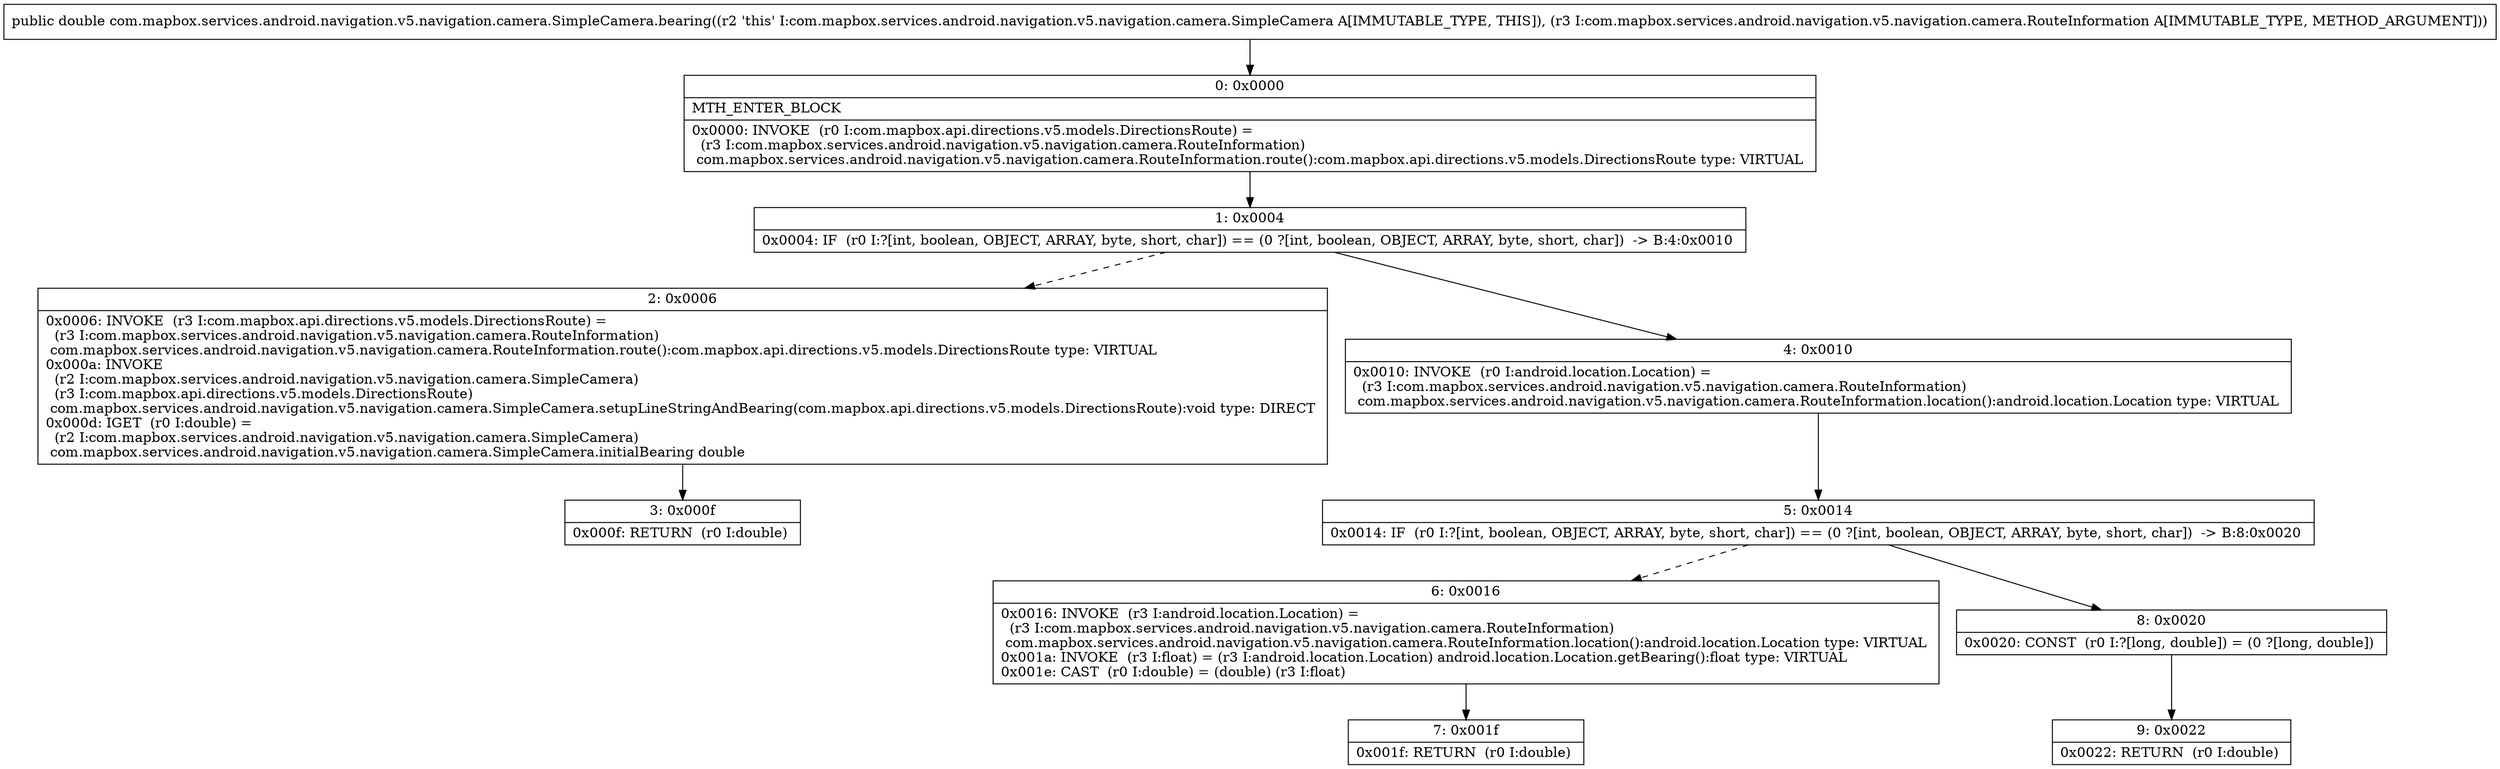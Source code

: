 digraph "CFG forcom.mapbox.services.android.navigation.v5.navigation.camera.SimpleCamera.bearing(Lcom\/mapbox\/services\/android\/navigation\/v5\/navigation\/camera\/RouteInformation;)D" {
Node_0 [shape=record,label="{0\:\ 0x0000|MTH_ENTER_BLOCK\l|0x0000: INVOKE  (r0 I:com.mapbox.api.directions.v5.models.DirectionsRoute) = \l  (r3 I:com.mapbox.services.android.navigation.v5.navigation.camera.RouteInformation)\l com.mapbox.services.android.navigation.v5.navigation.camera.RouteInformation.route():com.mapbox.api.directions.v5.models.DirectionsRoute type: VIRTUAL \l}"];
Node_1 [shape=record,label="{1\:\ 0x0004|0x0004: IF  (r0 I:?[int, boolean, OBJECT, ARRAY, byte, short, char]) == (0 ?[int, boolean, OBJECT, ARRAY, byte, short, char])  \-\> B:4:0x0010 \l}"];
Node_2 [shape=record,label="{2\:\ 0x0006|0x0006: INVOKE  (r3 I:com.mapbox.api.directions.v5.models.DirectionsRoute) = \l  (r3 I:com.mapbox.services.android.navigation.v5.navigation.camera.RouteInformation)\l com.mapbox.services.android.navigation.v5.navigation.camera.RouteInformation.route():com.mapbox.api.directions.v5.models.DirectionsRoute type: VIRTUAL \l0x000a: INVOKE  \l  (r2 I:com.mapbox.services.android.navigation.v5.navigation.camera.SimpleCamera)\l  (r3 I:com.mapbox.api.directions.v5.models.DirectionsRoute)\l com.mapbox.services.android.navigation.v5.navigation.camera.SimpleCamera.setupLineStringAndBearing(com.mapbox.api.directions.v5.models.DirectionsRoute):void type: DIRECT \l0x000d: IGET  (r0 I:double) = \l  (r2 I:com.mapbox.services.android.navigation.v5.navigation.camera.SimpleCamera)\l com.mapbox.services.android.navigation.v5.navigation.camera.SimpleCamera.initialBearing double \l}"];
Node_3 [shape=record,label="{3\:\ 0x000f|0x000f: RETURN  (r0 I:double) \l}"];
Node_4 [shape=record,label="{4\:\ 0x0010|0x0010: INVOKE  (r0 I:android.location.Location) = \l  (r3 I:com.mapbox.services.android.navigation.v5.navigation.camera.RouteInformation)\l com.mapbox.services.android.navigation.v5.navigation.camera.RouteInformation.location():android.location.Location type: VIRTUAL \l}"];
Node_5 [shape=record,label="{5\:\ 0x0014|0x0014: IF  (r0 I:?[int, boolean, OBJECT, ARRAY, byte, short, char]) == (0 ?[int, boolean, OBJECT, ARRAY, byte, short, char])  \-\> B:8:0x0020 \l}"];
Node_6 [shape=record,label="{6\:\ 0x0016|0x0016: INVOKE  (r3 I:android.location.Location) = \l  (r3 I:com.mapbox.services.android.navigation.v5.navigation.camera.RouteInformation)\l com.mapbox.services.android.navigation.v5.navigation.camera.RouteInformation.location():android.location.Location type: VIRTUAL \l0x001a: INVOKE  (r3 I:float) = (r3 I:android.location.Location) android.location.Location.getBearing():float type: VIRTUAL \l0x001e: CAST  (r0 I:double) = (double) (r3 I:float) \l}"];
Node_7 [shape=record,label="{7\:\ 0x001f|0x001f: RETURN  (r0 I:double) \l}"];
Node_8 [shape=record,label="{8\:\ 0x0020|0x0020: CONST  (r0 I:?[long, double]) = (0 ?[long, double]) \l}"];
Node_9 [shape=record,label="{9\:\ 0x0022|0x0022: RETURN  (r0 I:double) \l}"];
MethodNode[shape=record,label="{public double com.mapbox.services.android.navigation.v5.navigation.camera.SimpleCamera.bearing((r2 'this' I:com.mapbox.services.android.navigation.v5.navigation.camera.SimpleCamera A[IMMUTABLE_TYPE, THIS]), (r3 I:com.mapbox.services.android.navigation.v5.navigation.camera.RouteInformation A[IMMUTABLE_TYPE, METHOD_ARGUMENT])) }"];
MethodNode -> Node_0;
Node_0 -> Node_1;
Node_1 -> Node_2[style=dashed];
Node_1 -> Node_4;
Node_2 -> Node_3;
Node_4 -> Node_5;
Node_5 -> Node_6[style=dashed];
Node_5 -> Node_8;
Node_6 -> Node_7;
Node_8 -> Node_9;
}

